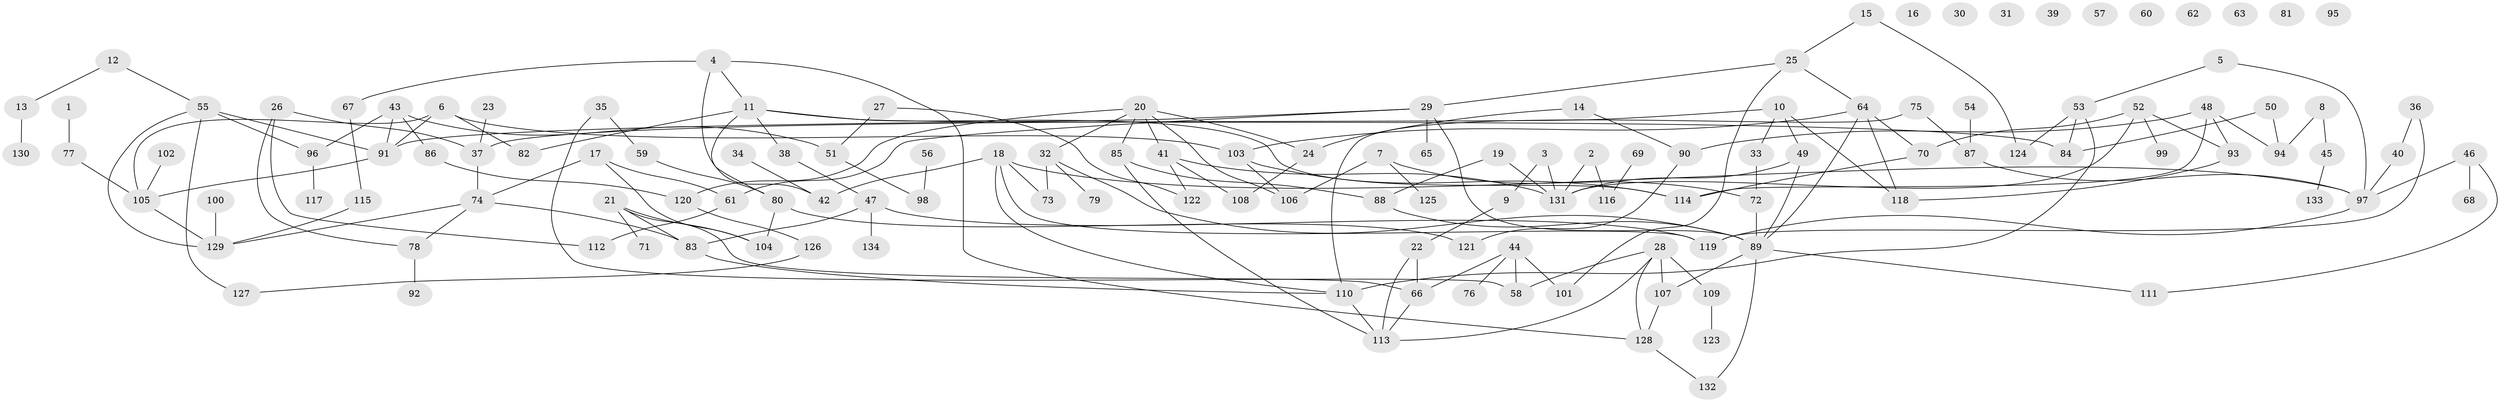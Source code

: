 // coarse degree distribution, {2: 0.2535211267605634, 4: 0.18309859154929578, 6: 0.056338028169014086, 3: 0.19718309859154928, 5: 0.08450704225352113, 7: 0.056338028169014086, 1: 0.14084507042253522, 8: 0.028169014084507043}
// Generated by graph-tools (version 1.1) at 2025/35/03/04/25 23:35:50]
// undirected, 134 vertices, 176 edges
graph export_dot {
  node [color=gray90,style=filled];
  1;
  2;
  3;
  4;
  5;
  6;
  7;
  8;
  9;
  10;
  11;
  12;
  13;
  14;
  15;
  16;
  17;
  18;
  19;
  20;
  21;
  22;
  23;
  24;
  25;
  26;
  27;
  28;
  29;
  30;
  31;
  32;
  33;
  34;
  35;
  36;
  37;
  38;
  39;
  40;
  41;
  42;
  43;
  44;
  45;
  46;
  47;
  48;
  49;
  50;
  51;
  52;
  53;
  54;
  55;
  56;
  57;
  58;
  59;
  60;
  61;
  62;
  63;
  64;
  65;
  66;
  67;
  68;
  69;
  70;
  71;
  72;
  73;
  74;
  75;
  76;
  77;
  78;
  79;
  80;
  81;
  82;
  83;
  84;
  85;
  86;
  87;
  88;
  89;
  90;
  91;
  92;
  93;
  94;
  95;
  96;
  97;
  98;
  99;
  100;
  101;
  102;
  103;
  104;
  105;
  106;
  107;
  108;
  109;
  110;
  111;
  112;
  113;
  114;
  115;
  116;
  117;
  118;
  119;
  120;
  121;
  122;
  123;
  124;
  125;
  126;
  127;
  128;
  129;
  130;
  131;
  132;
  133;
  134;
  1 -- 77;
  2 -- 116;
  2 -- 131;
  3 -- 9;
  3 -- 131;
  4 -- 11;
  4 -- 42;
  4 -- 67;
  4 -- 128;
  5 -- 53;
  5 -- 97;
  6 -- 82;
  6 -- 91;
  6 -- 103;
  6 -- 105;
  7 -- 72;
  7 -- 106;
  7 -- 125;
  8 -- 45;
  8 -- 94;
  9 -- 22;
  10 -- 33;
  10 -- 37;
  10 -- 49;
  10 -- 118;
  11 -- 38;
  11 -- 80;
  11 -- 82;
  11 -- 84;
  11 -- 114;
  12 -- 13;
  12 -- 55;
  13 -- 130;
  14 -- 24;
  14 -- 90;
  15 -- 25;
  15 -- 124;
  17 -- 61;
  17 -- 74;
  17 -- 104;
  18 -- 42;
  18 -- 73;
  18 -- 97;
  18 -- 110;
  18 -- 119;
  19 -- 88;
  19 -- 131;
  20 -- 24;
  20 -- 32;
  20 -- 41;
  20 -- 85;
  20 -- 106;
  20 -- 120;
  21 -- 66;
  21 -- 71;
  21 -- 83;
  21 -- 104;
  22 -- 66;
  22 -- 113;
  23 -- 37;
  24 -- 108;
  25 -- 29;
  25 -- 64;
  25 -- 101;
  26 -- 37;
  26 -- 78;
  26 -- 112;
  27 -- 51;
  27 -- 122;
  28 -- 58;
  28 -- 107;
  28 -- 109;
  28 -- 113;
  28 -- 128;
  29 -- 61;
  29 -- 65;
  29 -- 89;
  29 -- 91;
  32 -- 73;
  32 -- 79;
  32 -- 89;
  33 -- 72;
  34 -- 42;
  35 -- 58;
  35 -- 59;
  36 -- 40;
  36 -- 119;
  37 -- 74;
  38 -- 47;
  40 -- 97;
  41 -- 108;
  41 -- 122;
  41 -- 131;
  43 -- 51;
  43 -- 86;
  43 -- 91;
  43 -- 96;
  44 -- 58;
  44 -- 66;
  44 -- 76;
  44 -- 101;
  45 -- 133;
  46 -- 68;
  46 -- 97;
  46 -- 111;
  47 -- 83;
  47 -- 119;
  47 -- 134;
  48 -- 90;
  48 -- 93;
  48 -- 94;
  48 -- 114;
  49 -- 89;
  49 -- 131;
  50 -- 84;
  50 -- 94;
  51 -- 98;
  52 -- 70;
  52 -- 93;
  52 -- 99;
  52 -- 131;
  53 -- 84;
  53 -- 110;
  53 -- 124;
  54 -- 87;
  55 -- 91;
  55 -- 96;
  55 -- 127;
  55 -- 129;
  56 -- 98;
  59 -- 80;
  61 -- 112;
  64 -- 70;
  64 -- 89;
  64 -- 103;
  64 -- 118;
  66 -- 113;
  67 -- 115;
  69 -- 116;
  70 -- 114;
  72 -- 89;
  74 -- 78;
  74 -- 83;
  74 -- 129;
  75 -- 87;
  75 -- 110;
  77 -- 105;
  78 -- 92;
  80 -- 104;
  80 -- 121;
  83 -- 110;
  85 -- 88;
  85 -- 113;
  86 -- 120;
  87 -- 97;
  88 -- 89;
  89 -- 107;
  89 -- 111;
  89 -- 132;
  90 -- 121;
  91 -- 105;
  93 -- 118;
  96 -- 117;
  97 -- 119;
  100 -- 129;
  102 -- 105;
  103 -- 106;
  103 -- 114;
  105 -- 129;
  107 -- 128;
  109 -- 123;
  110 -- 113;
  115 -- 129;
  120 -- 126;
  126 -- 127;
  128 -- 132;
}
